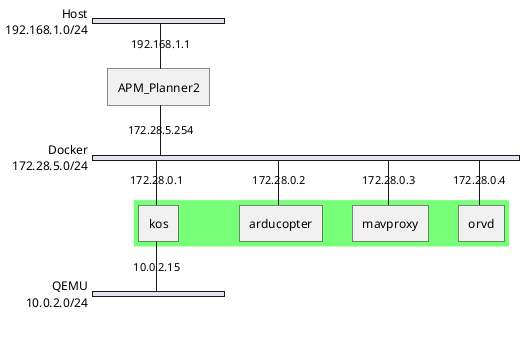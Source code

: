 @startuml

nwdiag {

  group {
    color = "#77FF77"
    kos;
    arducopter;
    mavproxy;
    orvd;
  }

  network Host {
    address = 192.168.1.0/24

    APM_Planner2 [address = "192.168.1.1"]
  }

  network Docker {
    address = 172.28.5.0/24

    kos [address = "172.28.0.1"]
    arducopter [address = "172.28.0.2"]
    mavproxy [address = "172.28.0.3"]
    orvd [address = "172.28.0.4"]
    APM_Planner2 [address = "172.28.5.254"]
  }
 
  network QEMU {
    address = "10.0.2.0/24"

    kos [address = "10.0.2.15"]
  }
@enduml